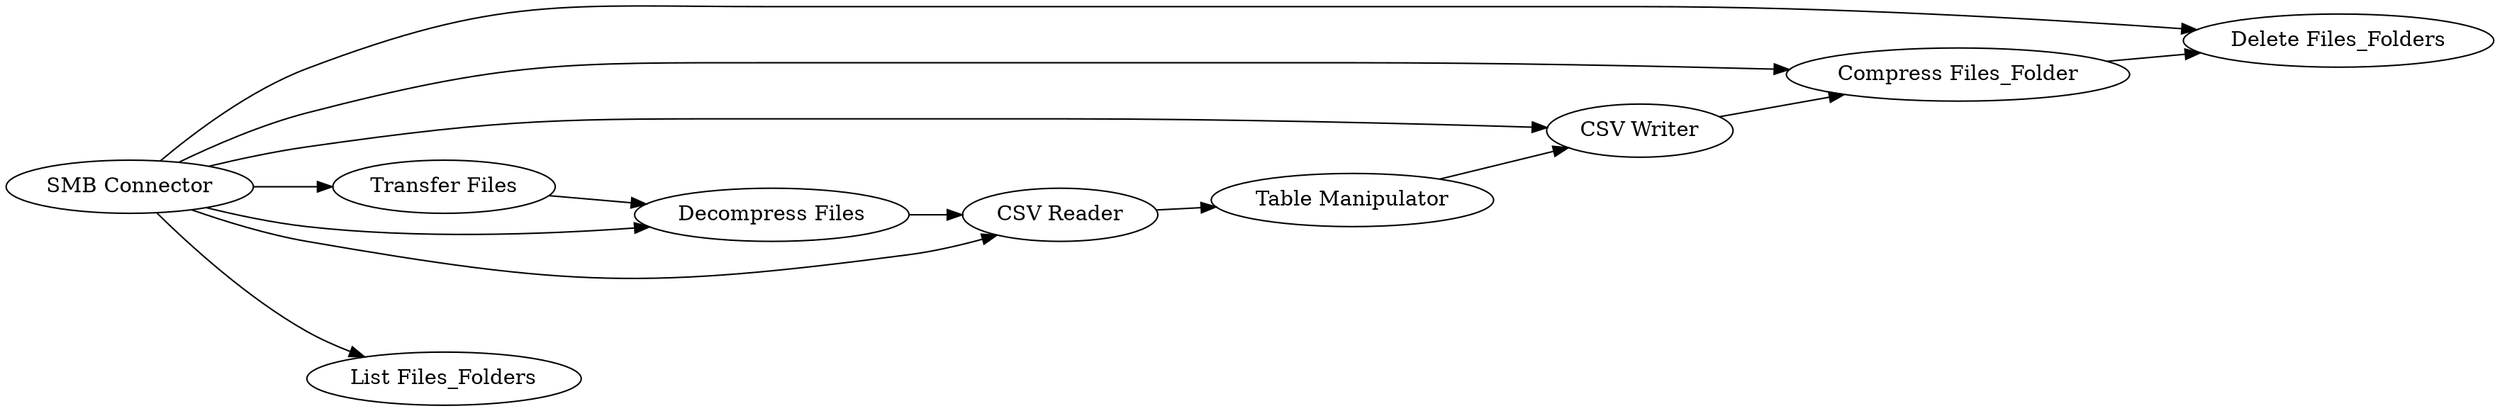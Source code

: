 digraph {
	17 -> 15
	13 -> 15
	17 -> 13
	14 -> 6
	17 -> 6
	17 -> 9
	6 -> 13
	12 -> 8
	17 -> 8
	17 -> 3
	8 -> 14
	9 -> 12
	17 -> 12
	13 [label="Compress Files_Folder"]
	9 [label="Transfer Files"]
	8 [label="CSV Reader"]
	6 [label="CSV Writer"]
	15 [label="Delete Files_Folders"]
	14 [label="Table Manipulator"]
	17 [label="SMB Connector"]
	3 [label="List Files_Folders"]
	12 [label="Decompress Files"]
	rankdir=LR
}
